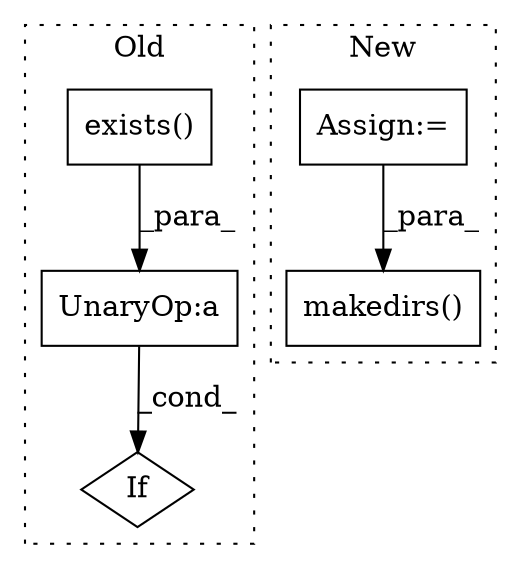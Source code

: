 digraph G {
subgraph cluster0 {
1 [label="If" a="96" s="1031" l="3" shape="diamond"];
4 [label="exists()" a="75" s="1038,1075" l="15,1" shape="box"];
5 [label="UnaryOp:a" a="61" s="1034" l="42" shape="box"];
label = "Old";
style="dotted";
}
subgraph cluster1 {
2 [label="makedirs()" a="75" s="474,514" l="12,16" shape="box"];
3 [label="Assign:=" a="68" s="444" l="3" shape="box"];
label = "New";
style="dotted";
}
3 -> 2 [label="_para_"];
4 -> 5 [label="_para_"];
5 -> 1 [label="_cond_"];
}